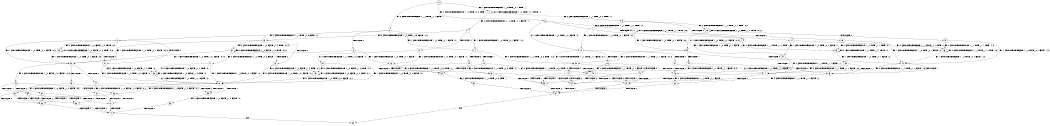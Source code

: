 digraph BCG {
size = "7, 10.5";
center = TRUE;
node [shape = circle];
0 [peripheries = 2];
0 -> 1 [label = "EX !1 !ATOMIC_EXCH_BRANCH (1, +0, TRUE, +0, 1, TRUE) !::"];
0 -> 2 [label = "EX !2 !ATOMIC_EXCH_BRANCH (1, +1, TRUE, +1, 1, FALSE) !::"];
0 -> 3 [label = "EX !0 !ATOMIC_EXCH_BRANCH (1, +1, TRUE, +0, 3, TRUE) !::"];
1 -> 4 [label = "EX !2 !ATOMIC_EXCH_BRANCH (1, +1, TRUE, +1, 1, FALSE) !:1:"];
1 -> 5 [label = "EX !0 !ATOMIC_EXCH_BRANCH (1, +1, TRUE, +0, 3, TRUE) !:1:"];
1 -> 1 [label = "EX !1 !ATOMIC_EXCH_BRANCH (1, +0, TRUE, +0, 1, TRUE) !:1:"];
2 -> 6 [label = "TERMINATE !2"];
2 -> 7 [label = "EX !1 !ATOMIC_EXCH_BRANCH (1, +0, TRUE, +0, 1, FALSE) !:2:"];
2 -> 8 [label = "EX !0 !ATOMIC_EXCH_BRANCH (1, +1, TRUE, +0, 3, FALSE) !:2:"];
3 -> 9 [label = "TERMINATE !0"];
3 -> 10 [label = "EX !1 !ATOMIC_EXCH_BRANCH (1, +0, TRUE, +0, 1, FALSE) !:0:"];
3 -> 11 [label = "EX !2 !ATOMIC_EXCH_BRANCH (1, +1, TRUE, +1, 1, TRUE) !:0:"];
4 -> 12 [label = "TERMINATE !2"];
4 -> 13 [label = "EX !0 !ATOMIC_EXCH_BRANCH (1, +1, TRUE, +0, 3, FALSE) !:1:2:"];
4 -> 7 [label = "EX !1 !ATOMIC_EXCH_BRANCH (1, +0, TRUE, +0, 1, FALSE) !:1:2:"];
5 -> 14 [label = "TERMINATE !0"];
5 -> 15 [label = "EX !2 !ATOMIC_EXCH_BRANCH (1, +1, TRUE, +1, 1, TRUE) !:0:1:"];
5 -> 10 [label = "EX !1 !ATOMIC_EXCH_BRANCH (1, +0, TRUE, +0, 1, FALSE) !:0:1:"];
6 -> 16 [label = "EX !1 !ATOMIC_EXCH_BRANCH (1, +0, TRUE, +0, 1, FALSE) !::"];
6 -> 17 [label = "EX !0 !ATOMIC_EXCH_BRANCH (1, +1, TRUE, +0, 3, FALSE) !::"];
7 -> 18 [label = "TERMINATE !1"];
7 -> 19 [label = "TERMINATE !2"];
7 -> 20 [label = "EX !0 !ATOMIC_EXCH_BRANCH (1, +1, TRUE, +0, 3, TRUE) !:1:2:"];
8 -> 21 [label = "TERMINATE !2"];
8 -> 22 [label = "EX !1 !ATOMIC_EXCH_BRANCH (1, +0, TRUE, +0, 1, FALSE) !:0:2:"];
8 -> 23 [label = "EX !0 !ATOMIC_EXCH_BRANCH (1, +0, FALSE, +1, 2, TRUE) !:0:2:"];
9 -> 24 [label = "EX !1 !ATOMIC_EXCH_BRANCH (1, +0, TRUE, +0, 1, FALSE) !::"];
9 -> 25 [label = "EX !2 !ATOMIC_EXCH_BRANCH (1, +1, TRUE, +1, 1, TRUE) !::"];
10 -> 26 [label = "TERMINATE !1"];
10 -> 27 [label = "TERMINATE !0"];
10 -> 20 [label = "EX !2 !ATOMIC_EXCH_BRANCH (1, +1, TRUE, +1, 1, FALSE) !:0:1:"];
11 -> 28 [label = "TERMINATE !0"];
11 -> 29 [label = "EX !1 !ATOMIC_EXCH_BRANCH (1, +0, TRUE, +0, 1, FALSE) !:0:2:"];
11 -> 11 [label = "EX !2 !ATOMIC_EXCH_BRANCH (1, +1, TRUE, +1, 1, TRUE) !:0:2:"];
12 -> 16 [label = "EX !1 !ATOMIC_EXCH_BRANCH (1, +0, TRUE, +0, 1, FALSE) !:1:"];
12 -> 30 [label = "EX !0 !ATOMIC_EXCH_BRANCH (1, +1, TRUE, +0, 3, FALSE) !:1:"];
13 -> 31 [label = "TERMINATE !2"];
13 -> 22 [label = "EX !1 !ATOMIC_EXCH_BRANCH (1, +0, TRUE, +0, 1, FALSE) !:0:1:2:"];
13 -> 32 [label = "EX !0 !ATOMIC_EXCH_BRANCH (1, +0, FALSE, +1, 2, TRUE) !:0:1:2:"];
14 -> 24 [label = "EX !1 !ATOMIC_EXCH_BRANCH (1, +0, TRUE, +0, 1, FALSE) !:1:"];
14 -> 33 [label = "EX !2 !ATOMIC_EXCH_BRANCH (1, +1, TRUE, +1, 1, TRUE) !:1:"];
15 -> 34 [label = "TERMINATE !0"];
15 -> 15 [label = "EX !2 !ATOMIC_EXCH_BRANCH (1, +1, TRUE, +1, 1, TRUE) !:0:1:2:"];
15 -> 29 [label = "EX !1 !ATOMIC_EXCH_BRANCH (1, +0, TRUE, +0, 1, FALSE) !:0:1:2:"];
16 -> 35 [label = "TERMINATE !1"];
16 -> 36 [label = "EX !0 !ATOMIC_EXCH_BRANCH (1, +1, TRUE, +0, 3, TRUE) !:1:"];
17 -> 37 [label = "EX !1 !ATOMIC_EXCH_BRANCH (1, +0, TRUE, +0, 1, FALSE) !:0:"];
17 -> 38 [label = "EX !0 !ATOMIC_EXCH_BRANCH (1, +0, FALSE, +1, 2, TRUE) !:0:"];
18 -> 35 [label = "TERMINATE !2"];
18 -> 39 [label = "EX !0 !ATOMIC_EXCH_BRANCH (1, +1, TRUE, +0, 3, TRUE) !:2:"];
19 -> 35 [label = "TERMINATE !1"];
19 -> 36 [label = "EX !0 !ATOMIC_EXCH_BRANCH (1, +1, TRUE, +0, 3, TRUE) !:1:"];
20 -> 40 [label = "TERMINATE !1"];
20 -> 41 [label = "TERMINATE !2"];
20 -> 42 [label = "TERMINATE !0"];
21 -> 38 [label = "EX !0 !ATOMIC_EXCH_BRANCH (1, +0, FALSE, +1, 2, TRUE) !:0:"];
21 -> 37 [label = "EX !1 !ATOMIC_EXCH_BRANCH (1, +0, TRUE, +0, 1, FALSE) !:0:"];
22 -> 43 [label = "TERMINATE !1"];
22 -> 44 [label = "TERMINATE !2"];
22 -> 45 [label = "EX !0 !ATOMIC_EXCH_BRANCH (1, +0, FALSE, +1, 2, FALSE) !:0:1:2:"];
23 -> 21 [label = "TERMINATE !2"];
23 -> 22 [label = "EX !1 !ATOMIC_EXCH_BRANCH (1, +0, TRUE, +0, 1, FALSE) !:0:2:"];
23 -> 23 [label = "EX !0 !ATOMIC_EXCH_BRANCH (1, +0, FALSE, +1, 2, TRUE) !:0:2:"];
24 -> 46 [label = "TERMINATE !1"];
24 -> 47 [label = "EX !2 !ATOMIC_EXCH_BRANCH (1, +1, TRUE, +1, 1, FALSE) !:1:"];
25 -> 48 [label = "EX !1 !ATOMIC_EXCH_BRANCH (1, +0, TRUE, +0, 1, FALSE) !:2:"];
25 -> 25 [label = "EX !2 !ATOMIC_EXCH_BRANCH (1, +1, TRUE, +1, 1, TRUE) !:2:"];
26 -> 46 [label = "TERMINATE !0"];
26 -> 39 [label = "EX !2 !ATOMIC_EXCH_BRANCH (1, +1, TRUE, +1, 1, FALSE) !:0:"];
27 -> 46 [label = "TERMINATE !1"];
27 -> 47 [label = "EX !2 !ATOMIC_EXCH_BRANCH (1, +1, TRUE, +1, 1, FALSE) !:1:"];
28 -> 25 [label = "EX !2 !ATOMIC_EXCH_BRANCH (1, +1, TRUE, +1, 1, TRUE) !:2:"];
28 -> 48 [label = "EX !1 !ATOMIC_EXCH_BRANCH (1, +0, TRUE, +0, 1, FALSE) !:2:"];
29 -> 49 [label = "TERMINATE !1"];
29 -> 50 [label = "TERMINATE !0"];
29 -> 20 [label = "EX !2 !ATOMIC_EXCH_BRANCH (1, +1, TRUE, +1, 1, FALSE) !:0:1:2:"];
30 -> 37 [label = "EX !1 !ATOMIC_EXCH_BRANCH (1, +0, TRUE, +0, 1, FALSE) !:0:1:"];
30 -> 51 [label = "EX !0 !ATOMIC_EXCH_BRANCH (1, +0, FALSE, +1, 2, TRUE) !:0:1:"];
31 -> 37 [label = "EX !1 !ATOMIC_EXCH_BRANCH (1, +0, TRUE, +0, 1, FALSE) !:0:1:"];
31 -> 51 [label = "EX !0 !ATOMIC_EXCH_BRANCH (1, +0, FALSE, +1, 2, TRUE) !:0:1:"];
32 -> 31 [label = "TERMINATE !2"];
32 -> 22 [label = "EX !1 !ATOMIC_EXCH_BRANCH (1, +0, TRUE, +0, 1, FALSE) !:0:1:2:"];
32 -> 32 [label = "EX !0 !ATOMIC_EXCH_BRANCH (1, +0, FALSE, +1, 2, TRUE) !:0:1:2:"];
33 -> 33 [label = "EX !2 !ATOMIC_EXCH_BRANCH (1, +1, TRUE, +1, 1, TRUE) !:1:2:"];
33 -> 48 [label = "EX !1 !ATOMIC_EXCH_BRANCH (1, +0, TRUE, +0, 1, FALSE) !:1:2:"];
34 -> 33 [label = "EX !2 !ATOMIC_EXCH_BRANCH (1, +1, TRUE, +1, 1, TRUE) !:1:2:"];
34 -> 48 [label = "EX !1 !ATOMIC_EXCH_BRANCH (1, +0, TRUE, +0, 1, FALSE) !:1:2:"];
35 -> 52 [label = "EX !0 !ATOMIC_EXCH_BRANCH (1, +1, TRUE, +0, 3, TRUE) !::"];
36 -> 53 [label = "TERMINATE !1"];
36 -> 54 [label = "TERMINATE !0"];
37 -> 55 [label = "TERMINATE !1"];
37 -> 56 [label = "EX !0 !ATOMIC_EXCH_BRANCH (1, +0, FALSE, +1, 2, FALSE) !:0:1:"];
38 -> 37 [label = "EX !1 !ATOMIC_EXCH_BRANCH (1, +0, TRUE, +0, 1, FALSE) !:0:"];
38 -> 38 [label = "EX !0 !ATOMIC_EXCH_BRANCH (1, +0, FALSE, +1, 2, TRUE) !:0:"];
39 -> 53 [label = "TERMINATE !2"];
39 -> 57 [label = "TERMINATE !0"];
40 -> 53 [label = "TERMINATE !2"];
40 -> 57 [label = "TERMINATE !0"];
41 -> 53 [label = "TERMINATE !1"];
41 -> 54 [label = "TERMINATE !0"];
42 -> 57 [label = "TERMINATE !1"];
42 -> 54 [label = "TERMINATE !2"];
43 -> 58 [label = "EX !0 !ATOMIC_EXCH_BRANCH (1, +0, FALSE, +1, 2, FALSE) !:0:2:"];
43 -> 55 [label = "TERMINATE !2"];
44 -> 56 [label = "EX !0 !ATOMIC_EXCH_BRANCH (1, +0, FALSE, +1, 2, FALSE) !:0:1:"];
44 -> 55 [label = "TERMINATE !1"];
45 -> 59 [label = "TERMINATE !1"];
45 -> 60 [label = "TERMINATE !2"];
45 -> 61 [label = "TERMINATE !0"];
46 -> 62 [label = "EX !2 !ATOMIC_EXCH_BRANCH (1, +1, TRUE, +1, 1, FALSE) !::"];
47 -> 57 [label = "TERMINATE !1"];
47 -> 54 [label = "TERMINATE !2"];
48 -> 63 [label = "TERMINATE !1"];
48 -> 47 [label = "EX !2 !ATOMIC_EXCH_BRANCH (1, +1, TRUE, +1, 1, FALSE) !:1:2:"];
49 -> 39 [label = "EX !2 !ATOMIC_EXCH_BRANCH (1, +1, TRUE, +1, 1, FALSE) !:0:2:"];
49 -> 63 [label = "TERMINATE !0"];
50 -> 47 [label = "EX !2 !ATOMIC_EXCH_BRANCH (1, +1, TRUE, +1, 1, FALSE) !:1:2:"];
50 -> 63 [label = "TERMINATE !1"];
51 -> 37 [label = "EX !1 !ATOMIC_EXCH_BRANCH (1, +0, TRUE, +0, 1, FALSE) !:0:1:"];
51 -> 51 [label = "EX !0 !ATOMIC_EXCH_BRANCH (1, +0, FALSE, +1, 2, TRUE) !:0:1:"];
52 -> 64 [label = "TERMINATE !0"];
53 -> 64 [label = "TERMINATE !0"];
54 -> 64 [label = "TERMINATE !1"];
55 -> 65 [label = "EX !0 !ATOMIC_EXCH_BRANCH (1, +0, FALSE, +1, 2, FALSE) !:0:"];
56 -> 66 [label = "TERMINATE !1"];
56 -> 67 [label = "TERMINATE !0"];
57 -> 64 [label = "TERMINATE !2"];
58 -> 66 [label = "TERMINATE !2"];
58 -> 68 [label = "TERMINATE !0"];
59 -> 66 [label = "TERMINATE !2"];
59 -> 68 [label = "TERMINATE !0"];
60 -> 66 [label = "TERMINATE !1"];
60 -> 67 [label = "TERMINATE !0"];
61 -> 68 [label = "TERMINATE !1"];
61 -> 67 [label = "TERMINATE !2"];
62 -> 64 [label = "TERMINATE !2"];
63 -> 62 [label = "EX !2 !ATOMIC_EXCH_BRANCH (1, +1, TRUE, +1, 1, FALSE) !:2:"];
64 -> 69 [label = "exit"];
65 -> 70 [label = "TERMINATE !0"];
66 -> 70 [label = "TERMINATE !0"];
67 -> 70 [label = "TERMINATE !1"];
68 -> 70 [label = "TERMINATE !2"];
70 -> 69 [label = "exit"];
}
